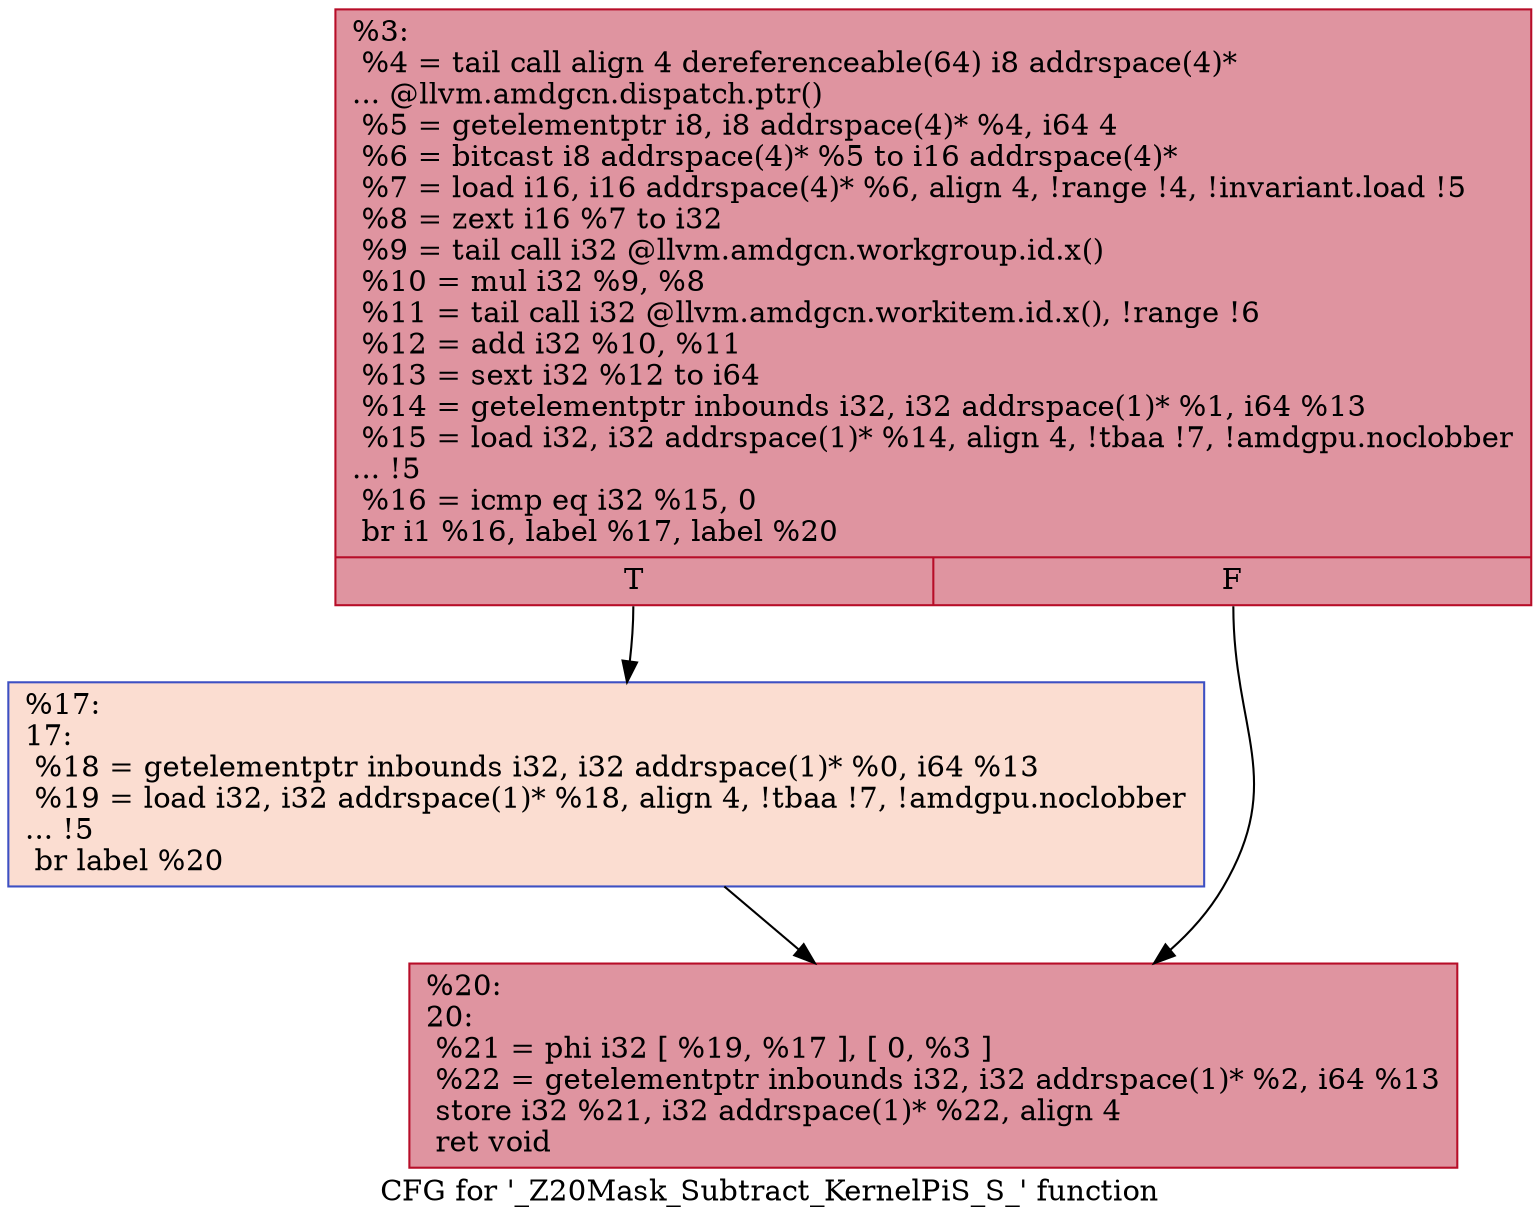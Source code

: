 digraph "CFG for '_Z20Mask_Subtract_KernelPiS_S_' function" {
	label="CFG for '_Z20Mask_Subtract_KernelPiS_S_' function";

	Node0x4cb50c0 [shape=record,color="#b70d28ff", style=filled, fillcolor="#b70d2870",label="{%3:\l  %4 = tail call align 4 dereferenceable(64) i8 addrspace(4)*\l... @llvm.amdgcn.dispatch.ptr()\l  %5 = getelementptr i8, i8 addrspace(4)* %4, i64 4\l  %6 = bitcast i8 addrspace(4)* %5 to i16 addrspace(4)*\l  %7 = load i16, i16 addrspace(4)* %6, align 4, !range !4, !invariant.load !5\l  %8 = zext i16 %7 to i32\l  %9 = tail call i32 @llvm.amdgcn.workgroup.id.x()\l  %10 = mul i32 %9, %8\l  %11 = tail call i32 @llvm.amdgcn.workitem.id.x(), !range !6\l  %12 = add i32 %10, %11\l  %13 = sext i32 %12 to i64\l  %14 = getelementptr inbounds i32, i32 addrspace(1)* %1, i64 %13\l  %15 = load i32, i32 addrspace(1)* %14, align 4, !tbaa !7, !amdgpu.noclobber\l... !5\l  %16 = icmp eq i32 %15, 0\l  br i1 %16, label %17, label %20\l|{<s0>T|<s1>F}}"];
	Node0x4cb50c0:s0 -> Node0x4cb6870;
	Node0x4cb50c0:s1 -> Node0x4cb7a20;
	Node0x4cb6870 [shape=record,color="#3d50c3ff", style=filled, fillcolor="#f7b39670",label="{%17:\l17:                                               \l  %18 = getelementptr inbounds i32, i32 addrspace(1)* %0, i64 %13\l  %19 = load i32, i32 addrspace(1)* %18, align 4, !tbaa !7, !amdgpu.noclobber\l... !5\l  br label %20\l}"];
	Node0x4cb6870 -> Node0x4cb7a20;
	Node0x4cb7a20 [shape=record,color="#b70d28ff", style=filled, fillcolor="#b70d2870",label="{%20:\l20:                                               \l  %21 = phi i32 [ %19, %17 ], [ 0, %3 ]\l  %22 = getelementptr inbounds i32, i32 addrspace(1)* %2, i64 %13\l  store i32 %21, i32 addrspace(1)* %22, align 4\l  ret void\l}"];
}
